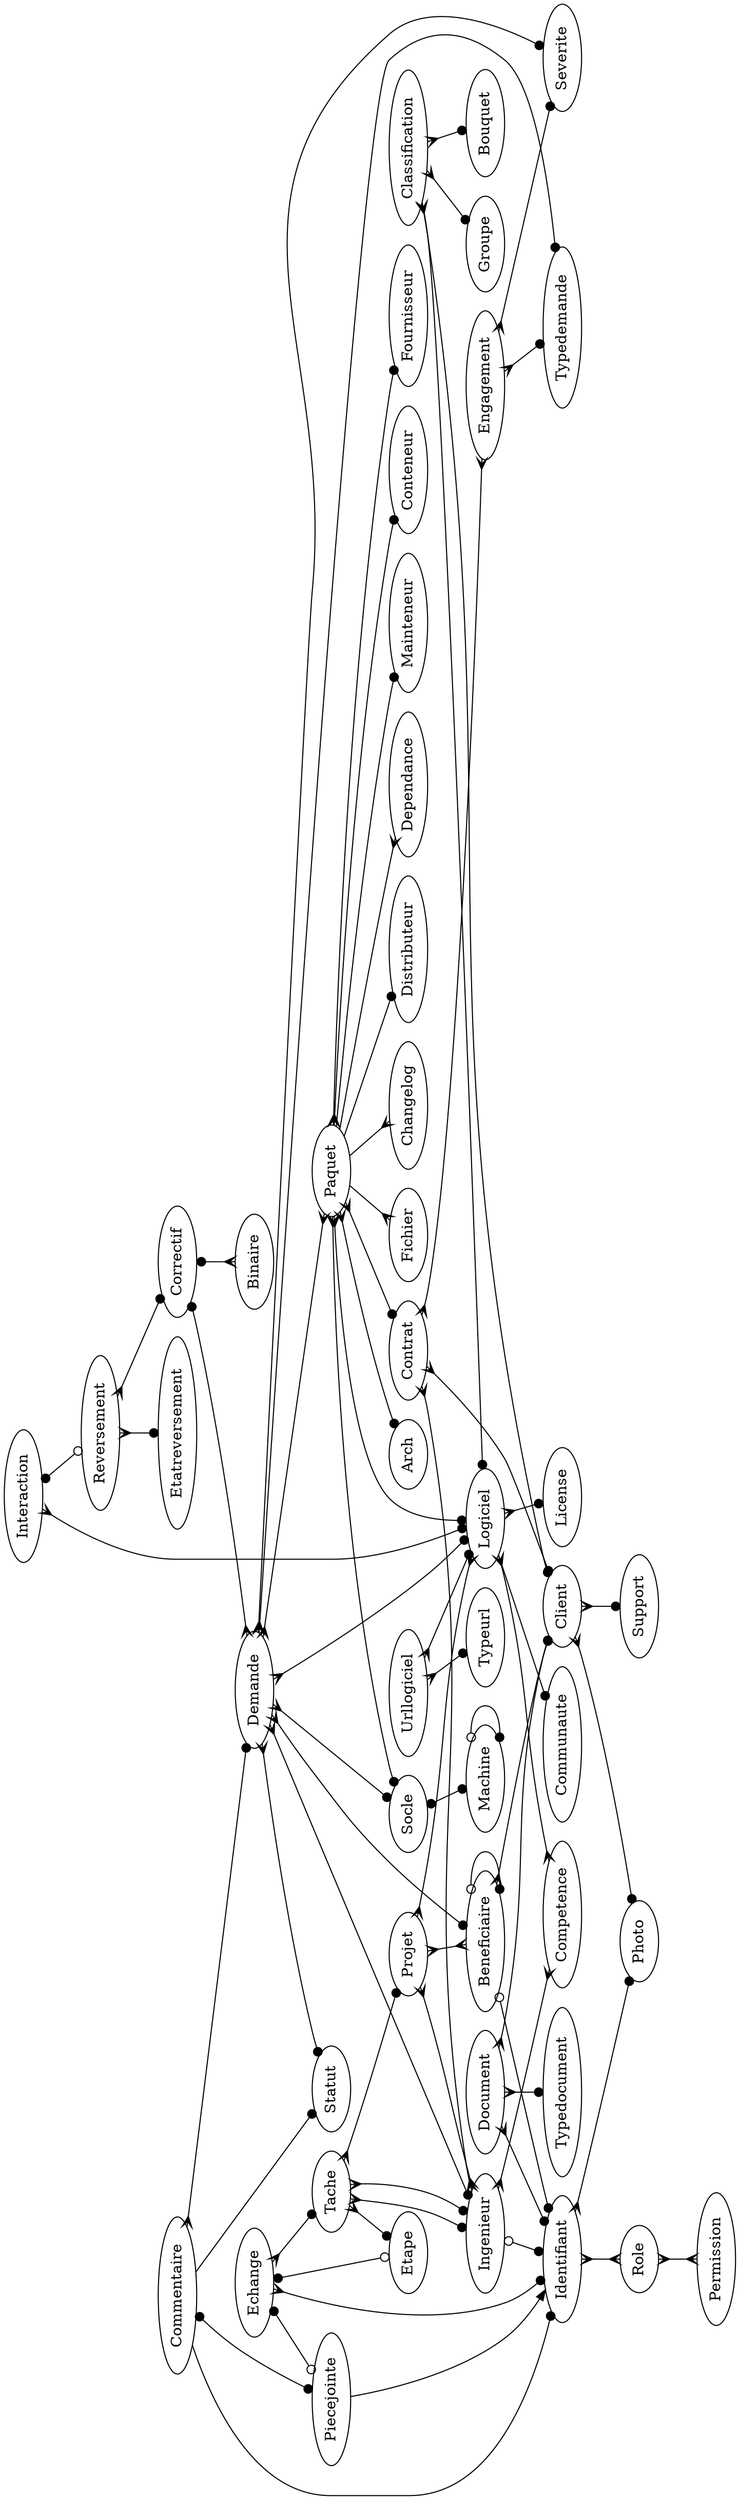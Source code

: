 digraph x {

rotate=90;

Beneficiaire -> Identifiant [arrowhead=dot,arrowtail=odot,dir=both]
Beneficiaire -> Client [arrowhead=dot,dir=both,arrowtail=crow]
Beneficiaire -> Beneficiaire [arrowhead=dot,arrowtail=odot,dir=both]
Classification -> Logiciel [arrowhead=dot,dir=both,arrowtail=crow]
Classification -> Groupe [arrowhead=dot,dir=both,arrowtail=crow]
Classification -> Client [arrowhead=dot,dir=both,arrowtail=crow]
Classification -> Bouquet [arrowhead=dot,dir=both,arrowtail=crow]
Client -> Photo [arrowhead=dot,dir=both,arrowtail=crow]
Client -> Support [arrowhead=dot,dir=both,arrowtail=crow]
Commentaire -> Demande [arrowhead=dot,dir=both,arrowtail=crow]
Commentaire -> Identifiant [arrowhead=dot]
Commentaire -> Piecejointe [arrowhead=dot,dir=both,arrowtail=dot]
Commentaire -> Statut [arrowhead=dot]
Contrat -> Client [arrowhead=dot,dir=both,arrowtail=crow]
Contrat -> Ingenieur [arrowhead=crow,arrowtail=crow,dir=both]
Contrat -> Engagement [arrowhead=crow,arrowtail=crow,dir=both]
Correctif -> Demande [arrowhead=crow,arrowtail=dot,dir=both]
Correctif -> Binaire [arrowhead=crow,arrowtail=dot,dir=both]
Identifiant -> Photo [arrowhead=dot,dir=both,arrowtail=crow]
Identifiant -> Role [arrowhead=crow,arrowtail=crow,dir=both]
Ingenieur -> Competence [arrowhead=crow,arrowtail=crow,dir=both]
Ingenieur -> Identifiant [arrowhead=dot,arrowtail=odot,dir=both]
Logiciel -> Competence [arrowhead=crow,arrowtail=crow,dir=both]
Logiciel -> License [arrowhead=dot,dir=both,arrowtail=crow]
Logiciel -> Communaute [arrowhead=dot,dir=both,arrowtail=crow]
Paquet -> Logiciel [arrowhead=dot,dir=both,arrowtail=crow]
Paquet -> Fournisseur [arrowhead=dot,dir=both,arrowtail=crow]
Paquet -> Arch [arrowhead=dot,dir=both,arrowtail=crow]
Paquet -> Fichier [arrowhead=crow]
Paquet -> Socle [arrowhead=dot,dir=both,arrowtail=crow]
Paquet -> Contrat [arrowhead=dot,dir=both,arrowtail=crow]
Paquet -> Changelog [arrowhead=crow]
Paquet -> Distributeur [arrowhead=dot]
Paquet -> Dependance [arrowhead=crow]
Paquet -> Mainteneur [arrowhead=dot]
Paquet -> Conteneur [arrowhead=dot,dir=both,arrowtail=crow]
Socle -> Machine [arrowhead=dot,dir=both,arrowtail=dot]
Machine -> Machine [arrowhead=dot,dir=both,arrowtail=odot]
Demande -> Typedemande [arrowhead=dot,dir=both,arrowtail=crow]
Demande -> Logiciel [arrowhead=dot,dir=both,arrowtail=crow]
Demande -> Severite [arrowhead=dot,dir=both,arrowtail=crow]
Demande -> Beneficiaire [arrowhead=dot,dir=both,arrowtail=crow]
Demande -> Socle [arrowhead=dot,dir=both,arrowtail=crow]
Demande -> Statut [arrowhead=dot,dir=both,arrowtail=crow]
Demande -> Ingenieur [arrowhead=dot,dir=both,arrowtail=crow]
Demande -> Paquet [arrowhead=crow,arrowtail=crow,dir=both]
Urllogiciel -> Logiciel [arrowhead=dot,dir=both,arrowtail=crow]
Urllogiciel -> Typeurl [arrowhead=dot,dir=both,arrowtail=crow]
Engagement -> Severite [arrowhead=dot,dir=both,arrowtail=crow]
Engagement -> Typedemande [arrowhead=dot,dir=both,arrowtail=crow]
Role -> Permission [arrowhead=crow,arrowtail=crow,dir=both]
Reversement -> Correctif [arrowhead=dot,dir=both,arrowtail=crow]
Reversement -> Etatreversement [arrowhead=dot,dir=both,arrowtail=crow]
Piecejointe -> Identifiant [arrowtail=crow]
Document -> Client [arrowhead=dot,dir=both,arrowtail=crow]
Document -> Typedocument [arrowhead=dot,dir=both,arrowtail=crow]
Document -> Identifiant [arrowhead=dot,dir=both,arrowtail=crow]
Interaction -> Logiciel [arrowhead=dot,dir=both,arrowtail=crow]
Interaction -> Reversement [arrowhead=odot,dir=both,arrowtail=dot]

Tache -> Ingenieur [arrowhead=dot,dir=both,arrowtail=crow]
Tache -> Ingenieur [arrowhead=dot,dir=both,arrowtail=crow]
Tache -> Projet [arrowhead=dot,dir=both,arrowtail=crow]
Tache -> Etape [arrowhead=dot,dir=both,arrowtail=crow]

Projet -> Logiciel [arrowhead=crow,dir=both,arrowtail=crow]
Projet -> Beneficiaire [arrowhead=crow,dir=both,arrowtail=crow]
Projet -> Ingenieur [arrowhead=crow,dir=both,arrowtail=crow]

Echange -> Tache [arrowhead=dot,dir=both,arrowtail=crow]
Echange -> Identifiant [arrowhead=dot,dir=both,arrowtail=crow]
Echange -> Piecejointe [arrowhead=odot,dir=both,arrowtail=dot]
Echange -> Etape [arrowhead=odot,dir=both,arrowtail=dot]

}

